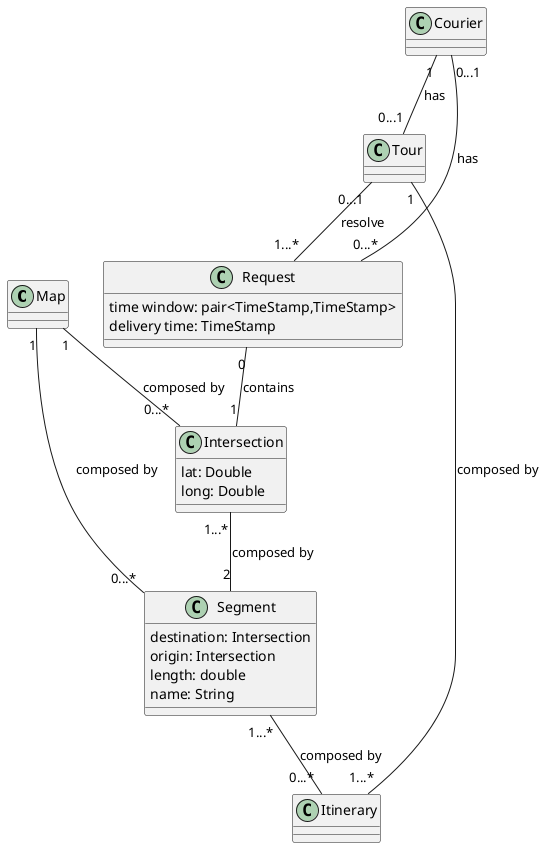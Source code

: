 @startuml


class "Map" as Map {

}

class "Intersection" as Intersection {
lat: Double
long: Double
}

class "Segment" as Segment {
destination: Intersection
origin: Intersection
length: double
name: String
}

class "Tour" as Tour {

}

class "Courier" as Courier {

}
class "Itinerary" as Itinerary {
}

class "Request" as Request {
time window: pair<TimeStamp,TimeStamp>
delivery time: TimeStamp
}


Map "1" -- "0...*" Intersection : composed by
Map "1" -- "0...*" Segment : composed by
Segment "1...*"-- "0...*" Itinerary : composed by
Intersection "1...*"--"2" Segment : composed by
Request "0" -- "1" Intersection : contains
Tour "1"--"1...*" Itinerary : composed by
Courier "0...1"--"0...*" Request : has
Tour "0...1"--"1...*" Request : resolve
Courier "1"--"0...1" Tour : has
@enduml
